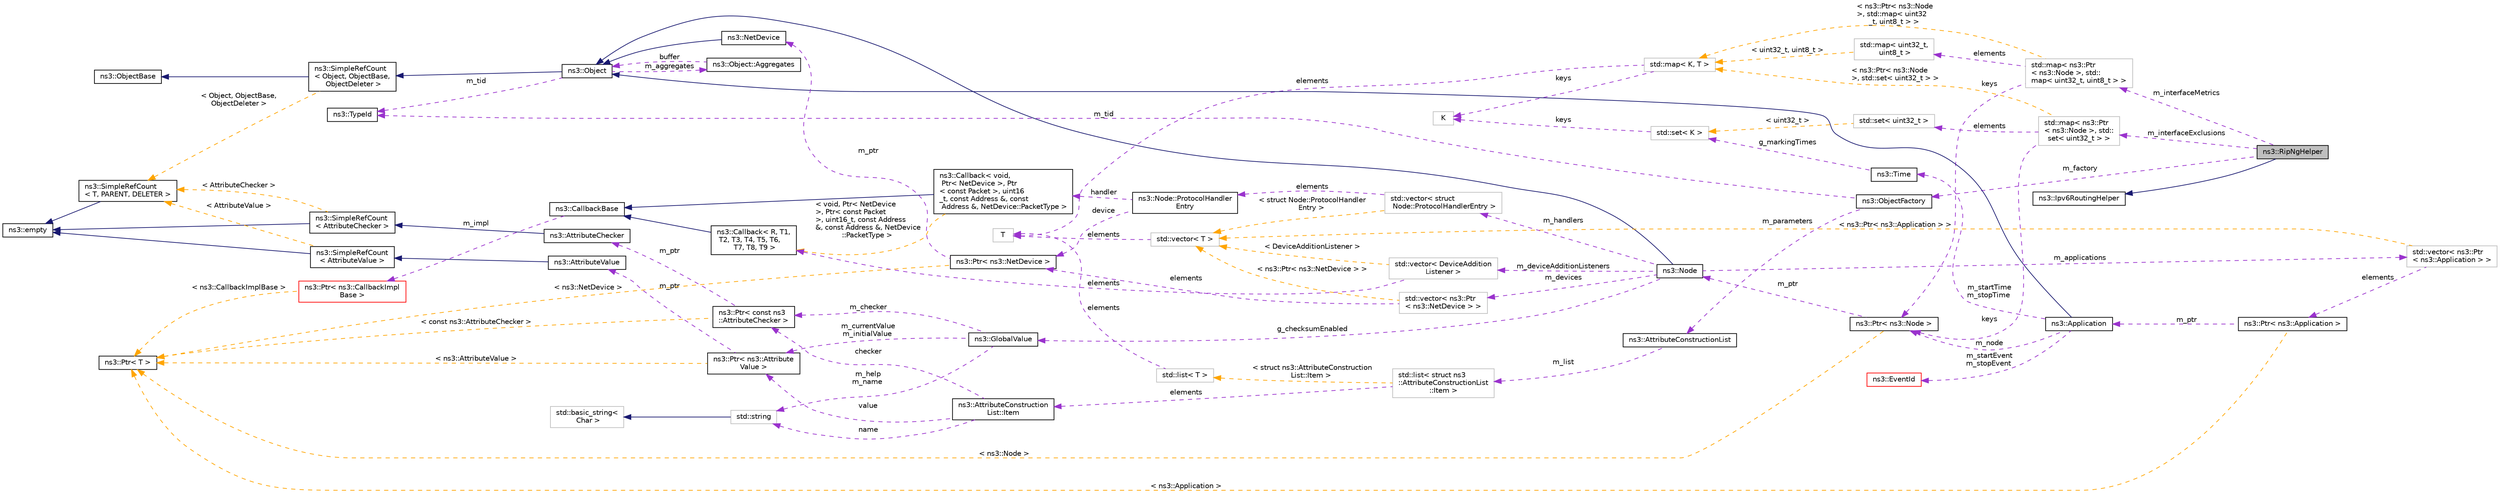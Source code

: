 digraph "ns3::RipNgHelper"
{
 // LATEX_PDF_SIZE
  edge [fontname="Helvetica",fontsize="10",labelfontname="Helvetica",labelfontsize="10"];
  node [fontname="Helvetica",fontsize="10",shape=record];
  rankdir="LR";
  Node1 [label="ns3::RipNgHelper",height=0.2,width=0.4,color="black", fillcolor="grey75", style="filled", fontcolor="black",tooltip="Helper class that adds RIPng routing to nodes."];
  Node2 -> Node1 [dir="back",color="midnightblue",fontsize="10",style="solid",fontname="Helvetica"];
  Node2 [label="ns3::Ipv6RoutingHelper",height=0.2,width=0.4,color="black", fillcolor="white", style="filled",URL="$classns3_1_1_ipv6_routing_helper.html",tooltip="A factory to create ns3::Ipv6RoutingProtocol objects."];
  Node3 -> Node1 [dir="back",color="darkorchid3",fontsize="10",style="dashed",label=" m_factory" ,fontname="Helvetica"];
  Node3 [label="ns3::ObjectFactory",height=0.2,width=0.4,color="black", fillcolor="white", style="filled",URL="$classns3_1_1_object_factory.html",tooltip="Instantiate subclasses of ns3::Object."];
  Node4 -> Node3 [dir="back",color="darkorchid3",fontsize="10",style="dashed",label=" m_tid" ,fontname="Helvetica"];
  Node4 [label="ns3::TypeId",height=0.2,width=0.4,color="black", fillcolor="white", style="filled",URL="$classns3_1_1_type_id.html",tooltip="a unique identifier for an interface."];
  Node5 -> Node3 [dir="back",color="darkorchid3",fontsize="10",style="dashed",label=" m_parameters" ,fontname="Helvetica"];
  Node5 [label="ns3::AttributeConstructionList",height=0.2,width=0.4,color="black", fillcolor="white", style="filled",URL="$classns3_1_1_attribute_construction_list.html",tooltip="List of Attribute name, value and checker triples used to construct Objects."];
  Node6 -> Node5 [dir="back",color="darkorchid3",fontsize="10",style="dashed",label=" m_list" ,fontname="Helvetica"];
  Node6 [label="std::list\< struct ns3\l::AttributeConstructionList\l::Item \>",height=0.2,width=0.4,color="grey75", fillcolor="white", style="filled",tooltip=" "];
  Node7 -> Node6 [dir="back",color="darkorchid3",fontsize="10",style="dashed",label=" elements" ,fontname="Helvetica"];
  Node7 [label="ns3::AttributeConstruction\lList::Item",height=0.2,width=0.4,color="black", fillcolor="white", style="filled",URL="$structns3_1_1_attribute_construction_list_1_1_item.html",tooltip="A single Attribute triple."];
  Node8 -> Node7 [dir="back",color="darkorchid3",fontsize="10",style="dashed",label=" name" ,fontname="Helvetica"];
  Node8 [label="std::string",height=0.2,width=0.4,color="grey75", fillcolor="white", style="filled",tooltip=" "];
  Node9 -> Node8 [dir="back",color="midnightblue",fontsize="10",style="solid",fontname="Helvetica"];
  Node9 [label="std::basic_string\<\l Char \>",height=0.2,width=0.4,color="grey75", fillcolor="white", style="filled",tooltip=" "];
  Node10 -> Node7 [dir="back",color="darkorchid3",fontsize="10",style="dashed",label=" value" ,fontname="Helvetica"];
  Node10 [label="ns3::Ptr\< ns3::Attribute\lValue \>",height=0.2,width=0.4,color="black", fillcolor="white", style="filled",URL="$classns3_1_1_ptr.html",tooltip=" "];
  Node11 -> Node10 [dir="back",color="darkorchid3",fontsize="10",style="dashed",label=" m_ptr" ,fontname="Helvetica"];
  Node11 [label="ns3::AttributeValue",height=0.2,width=0.4,color="black", fillcolor="white", style="filled",URL="$classns3_1_1_attribute_value.html",tooltip="Hold a value for an Attribute."];
  Node12 -> Node11 [dir="back",color="midnightblue",fontsize="10",style="solid",fontname="Helvetica"];
  Node12 [label="ns3::SimpleRefCount\l\< AttributeValue \>",height=0.2,width=0.4,color="black", fillcolor="white", style="filled",URL="$classns3_1_1_simple_ref_count.html",tooltip=" "];
  Node13 -> Node12 [dir="back",color="midnightblue",fontsize="10",style="solid",fontname="Helvetica"];
  Node13 [label="ns3::empty",height=0.2,width=0.4,color="black", fillcolor="white", style="filled",URL="$classns3_1_1empty.html",tooltip="make Callback use a separate empty type"];
  Node14 -> Node12 [dir="back",color="orange",fontsize="10",style="dashed",label=" \< AttributeValue \>" ,fontname="Helvetica"];
  Node14 [label="ns3::SimpleRefCount\l\< T, PARENT, DELETER \>",height=0.2,width=0.4,color="black", fillcolor="white", style="filled",URL="$classns3_1_1_simple_ref_count.html",tooltip="A template-based reference counting class."];
  Node13 -> Node14 [dir="back",color="midnightblue",fontsize="10",style="solid",fontname="Helvetica"];
  Node15 -> Node10 [dir="back",color="orange",fontsize="10",style="dashed",label=" \< ns3::AttributeValue \>" ,fontname="Helvetica"];
  Node15 [label="ns3::Ptr\< T \>",height=0.2,width=0.4,color="black", fillcolor="white", style="filled",URL="$classns3_1_1_ptr.html",tooltip="Smart pointer class similar to boost::intrusive_ptr."];
  Node16 -> Node7 [dir="back",color="darkorchid3",fontsize="10",style="dashed",label=" checker" ,fontname="Helvetica"];
  Node16 [label="ns3::Ptr\< const ns3\l::AttributeChecker \>",height=0.2,width=0.4,color="black", fillcolor="white", style="filled",URL="$classns3_1_1_ptr.html",tooltip=" "];
  Node17 -> Node16 [dir="back",color="darkorchid3",fontsize="10",style="dashed",label=" m_ptr" ,fontname="Helvetica"];
  Node17 [label="ns3::AttributeChecker",height=0.2,width=0.4,color="black", fillcolor="white", style="filled",URL="$classns3_1_1_attribute_checker.html",tooltip="Represent the type of an attribute."];
  Node18 -> Node17 [dir="back",color="midnightblue",fontsize="10",style="solid",fontname="Helvetica"];
  Node18 [label="ns3::SimpleRefCount\l\< AttributeChecker \>",height=0.2,width=0.4,color="black", fillcolor="white", style="filled",URL="$classns3_1_1_simple_ref_count.html",tooltip=" "];
  Node13 -> Node18 [dir="back",color="midnightblue",fontsize="10",style="solid",fontname="Helvetica"];
  Node14 -> Node18 [dir="back",color="orange",fontsize="10",style="dashed",label=" \< AttributeChecker \>" ,fontname="Helvetica"];
  Node15 -> Node16 [dir="back",color="orange",fontsize="10",style="dashed",label=" \< const ns3::AttributeChecker \>" ,fontname="Helvetica"];
  Node19 -> Node6 [dir="back",color="orange",fontsize="10",style="dashed",label=" \< struct ns3::AttributeConstruction\lList::Item \>" ,fontname="Helvetica"];
  Node19 [label="std::list\< T \>",height=0.2,width=0.4,color="grey75", fillcolor="white", style="filled",tooltip=" "];
  Node20 -> Node19 [dir="back",color="darkorchid3",fontsize="10",style="dashed",label=" elements" ,fontname="Helvetica"];
  Node20 [label="T",height=0.2,width=0.4,color="grey75", fillcolor="white", style="filled",tooltip=" "];
  Node21 -> Node1 [dir="back",color="darkorchid3",fontsize="10",style="dashed",label=" m_interfaceMetrics" ,fontname="Helvetica"];
  Node21 [label="std::map\< ns3::Ptr\l\< ns3::Node \>, std::\lmap\< uint32_t, uint8_t \> \>",height=0.2,width=0.4,color="grey75", fillcolor="white", style="filled",tooltip=" "];
  Node22 -> Node21 [dir="back",color="darkorchid3",fontsize="10",style="dashed",label=" elements" ,fontname="Helvetica"];
  Node22 [label="std::map\< uint32_t,\l uint8_t \>",height=0.2,width=0.4,color="grey75", fillcolor="white", style="filled",tooltip=" "];
  Node23 -> Node22 [dir="back",color="orange",fontsize="10",style="dashed",label=" \< uint32_t, uint8_t \>" ,fontname="Helvetica"];
  Node23 [label="std::map\< K, T \>",height=0.2,width=0.4,color="grey75", fillcolor="white", style="filled",tooltip=" "];
  Node24 -> Node23 [dir="back",color="darkorchid3",fontsize="10",style="dashed",label=" keys" ,fontname="Helvetica"];
  Node24 [label="K",height=0.2,width=0.4,color="grey75", fillcolor="white", style="filled",tooltip=" "];
  Node20 -> Node23 [dir="back",color="darkorchid3",fontsize="10",style="dashed",label=" elements" ,fontname="Helvetica"];
  Node25 -> Node21 [dir="back",color="darkorchid3",fontsize="10",style="dashed",label=" keys" ,fontname="Helvetica"];
  Node25 [label="ns3::Ptr\< ns3::Node \>",height=0.2,width=0.4,color="black", fillcolor="white", style="filled",URL="$classns3_1_1_ptr.html",tooltip=" "];
  Node26 -> Node25 [dir="back",color="darkorchid3",fontsize="10",style="dashed",label=" m_ptr" ,fontname="Helvetica"];
  Node26 [label="ns3::Node",height=0.2,width=0.4,color="black", fillcolor="white", style="filled",URL="$classns3_1_1_node.html",tooltip="A network Node."];
  Node27 -> Node26 [dir="back",color="midnightblue",fontsize="10",style="solid",fontname="Helvetica"];
  Node27 [label="ns3::Object",height=0.2,width=0.4,color="black", fillcolor="white", style="filled",URL="$classns3_1_1_object.html",tooltip="A base class which provides memory management and object aggregation."];
  Node28 -> Node27 [dir="back",color="midnightblue",fontsize="10",style="solid",fontname="Helvetica"];
  Node28 [label="ns3::SimpleRefCount\l\< Object, ObjectBase,\l ObjectDeleter \>",height=0.2,width=0.4,color="black", fillcolor="white", style="filled",URL="$classns3_1_1_simple_ref_count.html",tooltip=" "];
  Node29 -> Node28 [dir="back",color="midnightblue",fontsize="10",style="solid",fontname="Helvetica"];
  Node29 [label="ns3::ObjectBase",height=0.2,width=0.4,color="black", fillcolor="white", style="filled",URL="$classns3_1_1_object_base.html",tooltip="Anchor the ns-3 type and attribute system."];
  Node14 -> Node28 [dir="back",color="orange",fontsize="10",style="dashed",label=" \< Object, ObjectBase,\l ObjectDeleter \>" ,fontname="Helvetica"];
  Node4 -> Node27 [dir="back",color="darkorchid3",fontsize="10",style="dashed",label=" m_tid" ,fontname="Helvetica"];
  Node30 -> Node27 [dir="back",color="darkorchid3",fontsize="10",style="dashed",label=" m_aggregates" ,fontname="Helvetica"];
  Node30 [label="ns3::Object::Aggregates",height=0.2,width=0.4,color="black", fillcolor="white", style="filled",URL="$structns3_1_1_object_1_1_aggregates.html",tooltip="The list of Objects aggregated to this one."];
  Node27 -> Node30 [dir="back",color="darkorchid3",fontsize="10",style="dashed",label=" buffer" ,fontname="Helvetica"];
  Node31 -> Node26 [dir="back",color="darkorchid3",fontsize="10",style="dashed",label=" m_applications" ,fontname="Helvetica"];
  Node31 [label="std::vector\< ns3::Ptr\l\< ns3::Application \> \>",height=0.2,width=0.4,color="grey75", fillcolor="white", style="filled",tooltip=" "];
  Node32 -> Node31 [dir="back",color="darkorchid3",fontsize="10",style="dashed",label=" elements" ,fontname="Helvetica"];
  Node32 [label="ns3::Ptr\< ns3::Application \>",height=0.2,width=0.4,color="black", fillcolor="white", style="filled",URL="$classns3_1_1_ptr.html",tooltip=" "];
  Node33 -> Node32 [dir="back",color="darkorchid3",fontsize="10",style="dashed",label=" m_ptr" ,fontname="Helvetica"];
  Node33 [label="ns3::Application",height=0.2,width=0.4,color="black", fillcolor="white", style="filled",URL="$classns3_1_1_application.html",tooltip="The base class for all ns3 applications."];
  Node27 -> Node33 [dir="back",color="midnightblue",fontsize="10",style="solid",fontname="Helvetica"];
  Node34 -> Node33 [dir="back",color="darkorchid3",fontsize="10",style="dashed",label=" m_startEvent\nm_stopEvent" ,fontname="Helvetica"];
  Node34 [label="ns3::EventId",height=0.2,width=0.4,color="red", fillcolor="white", style="filled",URL="$classns3_1_1_event_id.html",tooltip="An identifier for simulation events."];
  Node25 -> Node33 [dir="back",color="darkorchid3",fontsize="10",style="dashed",label=" m_node" ,fontname="Helvetica"];
  Node38 -> Node33 [dir="back",color="darkorchid3",fontsize="10",style="dashed",label=" m_startTime\nm_stopTime" ,fontname="Helvetica"];
  Node38 [label="ns3::Time",height=0.2,width=0.4,color="black", fillcolor="white", style="filled",URL="$classns3_1_1_time.html",tooltip="Simulation virtual time values and global simulation resolution."];
  Node39 -> Node38 [dir="back",color="darkorchid3",fontsize="10",style="dashed",label=" g_markingTimes" ,fontname="Helvetica"];
  Node39 [label="std::set\< K \>",height=0.2,width=0.4,color="grey75", fillcolor="white", style="filled",tooltip=" "];
  Node24 -> Node39 [dir="back",color="darkorchid3",fontsize="10",style="dashed",label=" keys" ,fontname="Helvetica"];
  Node15 -> Node32 [dir="back",color="orange",fontsize="10",style="dashed",label=" \< ns3::Application \>" ,fontname="Helvetica"];
  Node40 -> Node31 [dir="back",color="orange",fontsize="10",style="dashed",label=" \< ns3::Ptr\< ns3::Application \> \>" ,fontname="Helvetica"];
  Node40 [label="std::vector\< T \>",height=0.2,width=0.4,color="grey75", fillcolor="white", style="filled",tooltip=" "];
  Node20 -> Node40 [dir="back",color="darkorchid3",fontsize="10",style="dashed",label=" elements" ,fontname="Helvetica"];
  Node41 -> Node26 [dir="back",color="darkorchid3",fontsize="10",style="dashed",label=" m_devices" ,fontname="Helvetica"];
  Node41 [label="std::vector\< ns3::Ptr\l\< ns3::NetDevice \> \>",height=0.2,width=0.4,color="grey75", fillcolor="white", style="filled",tooltip=" "];
  Node42 -> Node41 [dir="back",color="darkorchid3",fontsize="10",style="dashed",label=" elements" ,fontname="Helvetica"];
  Node42 [label="ns3::Ptr\< ns3::NetDevice \>",height=0.2,width=0.4,color="black", fillcolor="white", style="filled",URL="$classns3_1_1_ptr.html",tooltip=" "];
  Node43 -> Node42 [dir="back",color="darkorchid3",fontsize="10",style="dashed",label=" m_ptr" ,fontname="Helvetica"];
  Node43 [label="ns3::NetDevice",height=0.2,width=0.4,color="black", fillcolor="white", style="filled",URL="$classns3_1_1_net_device.html",tooltip="Network layer to device interface."];
  Node27 -> Node43 [dir="back",color="midnightblue",fontsize="10",style="solid",fontname="Helvetica"];
  Node15 -> Node42 [dir="back",color="orange",fontsize="10",style="dashed",label=" \< ns3::NetDevice \>" ,fontname="Helvetica"];
  Node40 -> Node41 [dir="back",color="orange",fontsize="10",style="dashed",label=" \< ns3::Ptr\< ns3::NetDevice \> \>" ,fontname="Helvetica"];
  Node44 -> Node26 [dir="back",color="darkorchid3",fontsize="10",style="dashed",label=" g_checksumEnabled" ,fontname="Helvetica"];
  Node44 [label="ns3::GlobalValue",height=0.2,width=0.4,color="black", fillcolor="white", style="filled",URL="$classns3_1_1_global_value.html",tooltip="Hold a so-called 'global value'."];
  Node10 -> Node44 [dir="back",color="darkorchid3",fontsize="10",style="dashed",label=" m_currentValue\nm_initialValue" ,fontname="Helvetica"];
  Node8 -> Node44 [dir="back",color="darkorchid3",fontsize="10",style="dashed",label=" m_help\nm_name" ,fontname="Helvetica"];
  Node16 -> Node44 [dir="back",color="darkorchid3",fontsize="10",style="dashed",label=" m_checker" ,fontname="Helvetica"];
  Node45 -> Node26 [dir="back",color="darkorchid3",fontsize="10",style="dashed",label=" m_handlers" ,fontname="Helvetica"];
  Node45 [label="std::vector\< struct\l Node::ProtocolHandlerEntry \>",height=0.2,width=0.4,color="grey75", fillcolor="white", style="filled",tooltip=" "];
  Node46 -> Node45 [dir="back",color="darkorchid3",fontsize="10",style="dashed",label=" elements" ,fontname="Helvetica"];
  Node46 [label="ns3::Node::ProtocolHandler\lEntry",height=0.2,width=0.4,color="black", fillcolor="white", style="filled",URL="$structns3_1_1_node_1_1_protocol_handler_entry.html",tooltip="Protocol handler entry."];
  Node47 -> Node46 [dir="back",color="darkorchid3",fontsize="10",style="dashed",label=" handler" ,fontname="Helvetica"];
  Node47 [label="ns3::Callback\< void,\l Ptr\< NetDevice \>, Ptr\l\< const Packet \>, uint16\l_t, const Address &, const\l Address &, NetDevice::PacketType \>",height=0.2,width=0.4,color="black", fillcolor="white", style="filled",URL="$classns3_1_1_callback.html",tooltip=" "];
  Node48 -> Node47 [dir="back",color="midnightblue",fontsize="10",style="solid",fontname="Helvetica"];
  Node48 [label="ns3::CallbackBase",height=0.2,width=0.4,color="black", fillcolor="white", style="filled",URL="$classns3_1_1_callback_base.html",tooltip="Base class for Callback class."];
  Node49 -> Node48 [dir="back",color="darkorchid3",fontsize="10",style="dashed",label=" m_impl" ,fontname="Helvetica"];
  Node49 [label="ns3::Ptr\< ns3::CallbackImpl\lBase \>",height=0.2,width=0.4,color="red", fillcolor="white", style="filled",URL="$classns3_1_1_ptr.html",tooltip=" "];
  Node15 -> Node49 [dir="back",color="orange",fontsize="10",style="dashed",label=" \< ns3::CallbackImplBase \>" ,fontname="Helvetica"];
  Node52 -> Node47 [dir="back",color="orange",fontsize="10",style="dashed",label=" \< void, Ptr\< NetDevice\l \>, Ptr\< const Packet\l \>, uint16_t, const Address\l &, const Address &, NetDevice\l::PacketType \>" ,fontname="Helvetica"];
  Node52 [label="ns3::Callback\< R, T1,\l T2, T3, T4, T5, T6,\l T7, T8, T9 \>",height=0.2,width=0.4,color="black", fillcolor="white", style="filled",URL="$classns3_1_1_callback.html",tooltip="Callback template class."];
  Node48 -> Node52 [dir="back",color="midnightblue",fontsize="10",style="solid",fontname="Helvetica"];
  Node42 -> Node46 [dir="back",color="darkorchid3",fontsize="10",style="dashed",label=" device" ,fontname="Helvetica"];
  Node40 -> Node45 [dir="back",color="orange",fontsize="10",style="dashed",label=" \< struct Node::ProtocolHandler\lEntry \>" ,fontname="Helvetica"];
  Node53 -> Node26 [dir="back",color="darkorchid3",fontsize="10",style="dashed",label=" m_deviceAdditionListeners" ,fontname="Helvetica"];
  Node53 [label="std::vector\< DeviceAddition\lListener \>",height=0.2,width=0.4,color="grey75", fillcolor="white", style="filled",tooltip=" "];
  Node52 -> Node53 [dir="back",color="darkorchid3",fontsize="10",style="dashed",label=" elements" ,fontname="Helvetica"];
  Node40 -> Node53 [dir="back",color="orange",fontsize="10",style="dashed",label=" \< DeviceAdditionListener \>" ,fontname="Helvetica"];
  Node15 -> Node25 [dir="back",color="orange",fontsize="10",style="dashed",label=" \< ns3::Node \>" ,fontname="Helvetica"];
  Node23 -> Node21 [dir="back",color="orange",fontsize="10",style="dashed",label=" \< ns3::Ptr\< ns3::Node\l \>, std::map\< uint32\l_t, uint8_t \> \>" ,fontname="Helvetica"];
  Node54 -> Node1 [dir="back",color="darkorchid3",fontsize="10",style="dashed",label=" m_interfaceExclusions" ,fontname="Helvetica"];
  Node54 [label="std::map\< ns3::Ptr\l\< ns3::Node \>, std::\lset\< uint32_t \> \>",height=0.2,width=0.4,color="grey75", fillcolor="white", style="filled",tooltip=" "];
  Node25 -> Node54 [dir="back",color="darkorchid3",fontsize="10",style="dashed",label=" keys" ,fontname="Helvetica"];
  Node55 -> Node54 [dir="back",color="darkorchid3",fontsize="10",style="dashed",label=" elements" ,fontname="Helvetica"];
  Node55 [label="std::set\< uint32_t \>",height=0.2,width=0.4,color="grey75", fillcolor="white", style="filled",tooltip=" "];
  Node39 -> Node55 [dir="back",color="orange",fontsize="10",style="dashed",label=" \< uint32_t \>" ,fontname="Helvetica"];
  Node23 -> Node54 [dir="back",color="orange",fontsize="10",style="dashed",label=" \< ns3::Ptr\< ns3::Node\l \>, std::set\< uint32_t \> \>" ,fontname="Helvetica"];
}
